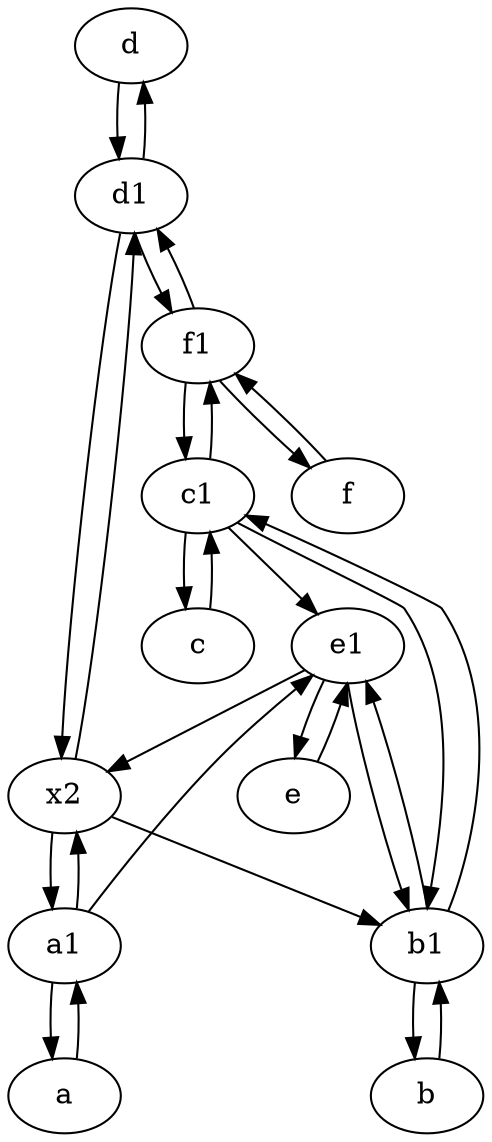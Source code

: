 digraph  {
	d [pos="20,30!"];
	a [pos="40,10!"];
	x2;
	c [pos="20,10!"];
	e1 [pos="25,45!"];
	b [pos="50,20!"];
	e [pos="30,50!"];
	f1;
	c1 [pos="30,15!"];
	d1 [pos="25,30!"];
	a1 [pos="40,15!"];
	b1 [pos="45,20!"];
	f [pos="15,45!"];
	f1 -> d1;
	d1 -> d;
	a -> a1;
	c1 -> e1;
	f1 -> f;
	c1 -> c;
	b1 -> e1;
	c1 -> f1;
	b -> b1;
	f1 -> c1;
	e1 -> e;
	a1 -> a;
	x2 -> a1;
	b1 -> b;
	x2 -> d1;
	f -> f1;
	e1 -> b1;
	e1 -> x2;
	d1 -> x2;
	a1 -> e1;
	c -> c1;
	a1 -> x2;
	c1 -> b1;
	e -> e1;
	x2 -> b1;
	d -> d1;
	b1 -> c1;
	d1 -> f1;

	}